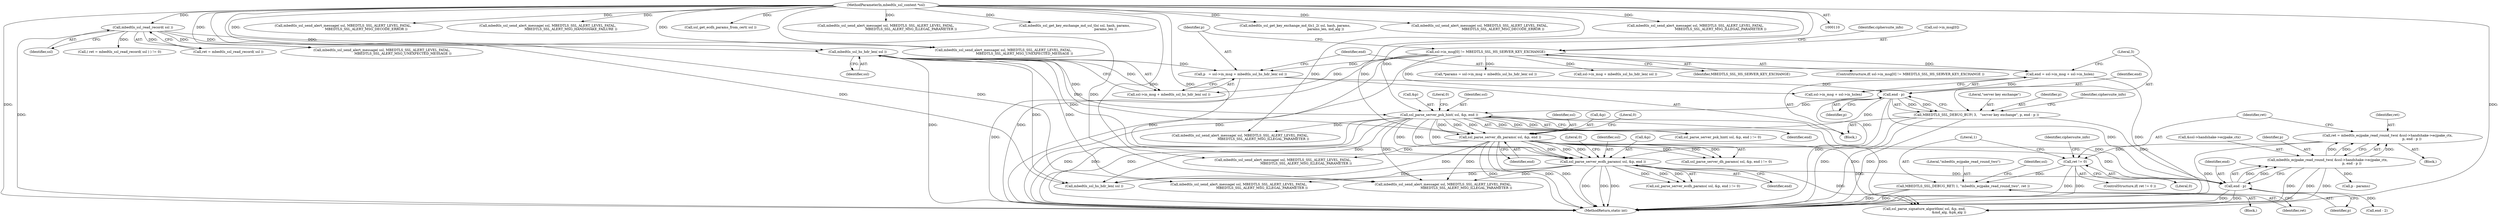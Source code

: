 digraph "0_mbedtls_027f84c69f4ef30c0693832a6c396ef19e563ca1@API" {
"1000425" [label="(Call,ret = mbedtls_ecjpake_read_round_two( &ssl->handshake->ecjpake_ctx,\n                                              p, end - p ))"];
"1000427" [label="(Call,mbedtls_ecjpake_read_round_two( &ssl->handshake->ecjpake_ctx,\n                                              p, end - p ))"];
"1000435" [label="(Call,end - p)"];
"1000401" [label="(Call,ssl_parse_server_ecdh_params( ssl, &p, end ))"];
"1000274" [label="(Call,mbedtls_ssl_hs_hdr_len( ssl ))"];
"1000205" [label="(Call,mbedtls_ssl_read_record( ssl ))"];
"1000111" [label="(MethodParameterIn,mbedtls_ssl_context *ssl)"];
"1000363" [label="(Call,ssl_parse_server_dh_params( ssl, &p, end ))"];
"1000319" [label="(Call,ssl_parse_server_psk_hint( ssl, &p, end ))"];
"1000289" [label="(Call,end - p)"];
"1000276" [label="(Call,end = ssl->in_msg + ssl->in_hslen)"];
"1000232" [label="(Call,ssl->in_msg[0] != MBEDTLS_SSL_HS_SERVER_KEY_EXCHANGE)"];
"1000268" [label="(Call,p   = ssl->in_msg + mbedtls_ssl_hs_hdr_len( ssl ))"];
"1000285" [label="(Call,MBEDTLS_SSL_DEBUG_BUF( 3,   \"server key exchange\", p, end - p ))"];
"1000439" [label="(Call,ret != 0)"];
"1000443" [label="(Call,MBEDTLS_SSL_DEBUG_RET( 1, \"mbedtls_ecjpake_read_round_two\", ret ))"];
"1000400" [label="(Call,ssl_parse_server_ecdh_params( ssl, &p, end ) != 0)"];
"1000438" [label="(ControlStructure,if( ret != 0 ))"];
"1000275" [label="(Identifier,ssl)"];
"1000443" [label="(Call,MBEDTLS_SSL_DEBUG_RET( 1, \"mbedtls_ecjpake_read_round_two\", ret ))"];
"1000277" [label="(Identifier,end)"];
"1000367" [label="(Identifier,end)"];
"1000203" [label="(Call,ret = mbedtls_ssl_read_record( ssl ))"];
"1000406" [label="(Literal,0)"];
"1000760" [label="(MethodReturn,static int)"];
"1000567" [label="(Call,end - 2)"];
"1000604" [label="(Call,mbedtls_ssl_send_alert_message( ssl, MBEDTLS_SSL_ALERT_LEVEL_FATAL,\n                                            MBEDTLS_SSL_ALERT_MSG_DECODE_ERROR ))"];
"1000442" [label="(Block,)"];
"1000364" [label="(Identifier,ssl)"];
"1000428" [label="(Call,&ssl->handshake->ecjpake_ctx)"];
"1000233" [label="(Call,ssl->in_msg[0])"];
"1000405" [label="(Identifier,end)"];
"1000362" [label="(Call,ssl_parse_server_dh_params( ssl, &p, end ) != 0)"];
"1000180" [label="(Call,mbedtls_ssl_send_alert_message( ssl, MBEDTLS_SSL_ALERT_LEVEL_FATAL,\n                                            MBEDTLS_SSL_ALERT_MSG_HANDSHAKE_FAILURE ))"];
"1000268" [label="(Call,p   = ssl->in_msg + mbedtls_ssl_hs_hdr_len( ssl ))"];
"1000434" [label="(Identifier,p)"];
"1000225" [label="(Call,mbedtls_ssl_send_alert_message( ssl, MBEDTLS_SSL_ALERT_LEVEL_FATAL,\n                                        MBEDTLS_SSL_ALERT_MSG_UNEXPECTED_MESSAGE ))"];
"1000172" [label="(Call,ssl_get_ecdh_params_from_cert( ssl ))"];
"1000426" [label="(Identifier,ret)"];
"1000270" [label="(Call,ssl->in_msg + mbedtls_ssl_hs_hdr_len( ssl ))"];
"1000329" [label="(Call,mbedtls_ssl_send_alert_message( ssl, MBEDTLS_SSL_ALERT_LEVEL_FATAL,\n                                            MBEDTLS_SSL_ALERT_MSG_ILLEGAL_PARAMETER ))"];
"1000324" [label="(Literal,0)"];
"1000286" [label="(Literal,3)"];
"1000424" [label="(Block,)"];
"1000513" [label="(Call,mbedtls_ssl_send_alert_message( ssl, MBEDTLS_SSL_ALERT_LEVEL_FATAL,\n                                                MBEDTLS_SSL_ALERT_MSG_ILLEGAL_PARAMETER ))"];
"1000625" [label="(Call,mbedtls_ssl_get_key_exchange_md_ssl_tls( ssl, hash, params,\n                                                           params_len ))"];
"1000439" [label="(Call,ret != 0)"];
"1000323" [label="(Identifier,end)"];
"1000446" [label="(Identifier,ret)"];
"1000437" [label="(Identifier,p)"];
"1000287" [label="(Literal,\"server key exchange\")"];
"1000232" [label="(Call,ssl->in_msg[0] != MBEDTLS_SSL_HS_SERVER_KEY_EXCHANGE)"];
"1000448" [label="(Identifier,ssl)"];
"1000427" [label="(Call,mbedtls_ecjpake_read_round_two( &ssl->handshake->ecjpake_ctx,\n                                              p, end - p ))"];
"1000444" [label="(Literal,1)"];
"1000440" [label="(Identifier,ret)"];
"1000285" [label="(Call,MBEDTLS_SSL_DEBUG_BUF( 3,   \"server key exchange\", p, end - p ))"];
"1000499" [label="(Call,ssl_parse_signature_algorithm( ssl, &p, end,\n                                               &md_alg, &pk_alg ))"];
"1000291" [label="(Identifier,p)"];
"1000476" [label="(Call,*params = ssl->in_msg + mbedtls_ssl_hs_hdr_len( ssl ))"];
"1000411" [label="(Call,mbedtls_ssl_send_alert_message( ssl, MBEDTLS_SSL_ALERT_LEVEL_FATAL,\n                                            MBEDTLS_SSL_ALERT_MSG_ILLEGAL_PARAMETER ))"];
"1000435" [label="(Call,end - p)"];
"1000447" [label="(Call,mbedtls_ssl_send_alert_message( ssl, MBEDTLS_SSL_ALERT_LEVEL_FATAL,\n                                            MBEDTLS_SSL_ALERT_MSG_ILLEGAL_PARAMETER ))"];
"1000647" [label="(Call,mbedtls_ssl_get_key_exchange_md_tls1_2( ssl, hash, params,\n                                                          params_len, md_alg ))"];
"1000269" [label="(Identifier,p)"];
"1000441" [label="(Literal,0)"];
"1000363" [label="(Call,ssl_parse_server_dh_params( ssl, &p, end ))"];
"1000318" [label="(Call,ssl_parse_server_psk_hint( ssl, &p, end ) != 0)"];
"1000244" [label="(Identifier,ciphersuite_info)"];
"1000478" [label="(Call,ssl->in_msg + mbedtls_ssl_hs_hdr_len( ssl ))"];
"1000290" [label="(Identifier,end)"];
"1000112" [label="(Block,)"];
"1000238" [label="(Identifier,MBEDTLS_SSL_HS_SERVER_KEY_EXCHANGE)"];
"1000445" [label="(Literal,\"mbedtls_ecjpake_read_round_two\")"];
"1000365" [label="(Call,&p)"];
"1000574" [label="(Call,mbedtls_ssl_send_alert_message( ssl, MBEDTLS_SSL_ALERT_LEVEL_FATAL,\n                                            MBEDTLS_SSL_ALERT_MSG_DECODE_ERROR ))"];
"1000401" [label="(Call,ssl_parse_server_ecdh_params( ssl, &p, end ))"];
"1000276" [label="(Call,end = ssl->in_msg + ssl->in_hslen)"];
"1000320" [label="(Identifier,ssl)"];
"1000262" [label="(Call,mbedtls_ssl_send_alert_message( ssl, MBEDTLS_SSL_ALERT_LEVEL_FATAL,\n                                        MBEDTLS_SSL_ALERT_MSG_UNEXPECTED_MESSAGE ))"];
"1000288" [label="(Identifier,p)"];
"1000289" [label="(Call,end - p)"];
"1000321" [label="(Call,&p)"];
"1000436" [label="(Identifier,end)"];
"1000368" [label="(Literal,0)"];
"1000296" [label="(Identifier,ciphersuite_info)"];
"1000205" [label="(Call,mbedtls_ssl_read_record( ssl ))"];
"1000402" [label="(Identifier,ssl)"];
"1000487" [label="(Call,p - params)"];
"1000528" [label="(Call,mbedtls_ssl_send_alert_message( ssl, MBEDTLS_SSL_ALERT_LEVEL_FATAL,\n                                                MBEDTLS_SSL_ALERT_MSG_ILLEGAL_PARAMETER ))"];
"1000111" [label="(MethodParameterIn,mbedtls_ssl_context *ssl)"];
"1000425" [label="(Call,ret = mbedtls_ecjpake_read_round_two( &ssl->handshake->ecjpake_ctx,\n                                              p, end - p ))"];
"1000231" [label="(ControlStructure,if( ssl->in_msg[0] != MBEDTLS_SSL_HS_SERVER_KEY_EXCHANGE ))"];
"1000373" [label="(Call,mbedtls_ssl_send_alert_message( ssl, MBEDTLS_SSL_ALERT_LEVEL_FATAL,\n                                            MBEDTLS_SSL_ALERT_MSG_ILLEGAL_PARAMETER ))"];
"1000206" [label="(Identifier,ssl)"];
"1000319" [label="(Call,ssl_parse_server_psk_hint( ssl, &p, end ))"];
"1000482" [label="(Call,mbedtls_ssl_hs_hdr_len( ssl ))"];
"1000278" [label="(Call,ssl->in_msg + ssl->in_hslen)"];
"1000462" [label="(Identifier,ciphersuite_info)"];
"1000202" [label="(Call,( ret = mbedtls_ssl_read_record( ssl ) ) != 0)"];
"1000403" [label="(Call,&p)"];
"1000274" [label="(Call,mbedtls_ssl_hs_hdr_len( ssl ))"];
"1000425" -> "1000424"  [label="AST: "];
"1000425" -> "1000427"  [label="CFG: "];
"1000426" -> "1000425"  [label="AST: "];
"1000427" -> "1000425"  [label="AST: "];
"1000440" -> "1000425"  [label="CFG: "];
"1000425" -> "1000760"  [label="DDG: "];
"1000427" -> "1000425"  [label="DDG: "];
"1000427" -> "1000425"  [label="DDG: "];
"1000427" -> "1000425"  [label="DDG: "];
"1000425" -> "1000439"  [label="DDG: "];
"1000427" -> "1000435"  [label="CFG: "];
"1000428" -> "1000427"  [label="AST: "];
"1000434" -> "1000427"  [label="AST: "];
"1000435" -> "1000427"  [label="AST: "];
"1000427" -> "1000760"  [label="DDG: "];
"1000427" -> "1000760"  [label="DDG: "];
"1000427" -> "1000760"  [label="DDG: "];
"1000435" -> "1000427"  [label="DDG: "];
"1000435" -> "1000427"  [label="DDG: "];
"1000427" -> "1000487"  [label="DDG: "];
"1000435" -> "1000437"  [label="CFG: "];
"1000436" -> "1000435"  [label="AST: "];
"1000437" -> "1000435"  [label="AST: "];
"1000435" -> "1000760"  [label="DDG: "];
"1000401" -> "1000435"  [label="DDG: "];
"1000289" -> "1000435"  [label="DDG: "];
"1000363" -> "1000435"  [label="DDG: "];
"1000319" -> "1000435"  [label="DDG: "];
"1000285" -> "1000435"  [label="DDG: "];
"1000435" -> "1000499"  [label="DDG: "];
"1000435" -> "1000567"  [label="DDG: "];
"1000401" -> "1000400"  [label="AST: "];
"1000401" -> "1000405"  [label="CFG: "];
"1000402" -> "1000401"  [label="AST: "];
"1000403" -> "1000401"  [label="AST: "];
"1000405" -> "1000401"  [label="AST: "];
"1000406" -> "1000401"  [label="CFG: "];
"1000401" -> "1000760"  [label="DDG: "];
"1000401" -> "1000760"  [label="DDG: "];
"1000401" -> "1000760"  [label="DDG: "];
"1000401" -> "1000400"  [label="DDG: "];
"1000401" -> "1000400"  [label="DDG: "];
"1000401" -> "1000400"  [label="DDG: "];
"1000274" -> "1000401"  [label="DDG: "];
"1000363" -> "1000401"  [label="DDG: "];
"1000363" -> "1000401"  [label="DDG: "];
"1000363" -> "1000401"  [label="DDG: "];
"1000319" -> "1000401"  [label="DDG: "];
"1000319" -> "1000401"  [label="DDG: "];
"1000319" -> "1000401"  [label="DDG: "];
"1000111" -> "1000401"  [label="DDG: "];
"1000289" -> "1000401"  [label="DDG: "];
"1000401" -> "1000411"  [label="DDG: "];
"1000401" -> "1000447"  [label="DDG: "];
"1000401" -> "1000482"  [label="DDG: "];
"1000401" -> "1000499"  [label="DDG: "];
"1000274" -> "1000270"  [label="AST: "];
"1000274" -> "1000275"  [label="CFG: "];
"1000275" -> "1000274"  [label="AST: "];
"1000270" -> "1000274"  [label="CFG: "];
"1000274" -> "1000760"  [label="DDG: "];
"1000274" -> "1000268"  [label="DDG: "];
"1000274" -> "1000270"  [label="DDG: "];
"1000205" -> "1000274"  [label="DDG: "];
"1000111" -> "1000274"  [label="DDG: "];
"1000274" -> "1000319"  [label="DDG: "];
"1000274" -> "1000363"  [label="DDG: "];
"1000274" -> "1000447"  [label="DDG: "];
"1000274" -> "1000482"  [label="DDG: "];
"1000205" -> "1000203"  [label="AST: "];
"1000205" -> "1000206"  [label="CFG: "];
"1000206" -> "1000205"  [label="AST: "];
"1000203" -> "1000205"  [label="CFG: "];
"1000205" -> "1000760"  [label="DDG: "];
"1000205" -> "1000202"  [label="DDG: "];
"1000205" -> "1000203"  [label="DDG: "];
"1000111" -> "1000205"  [label="DDG: "];
"1000205" -> "1000225"  [label="DDG: "];
"1000205" -> "1000262"  [label="DDG: "];
"1000111" -> "1000110"  [label="AST: "];
"1000111" -> "1000760"  [label="DDG: "];
"1000111" -> "1000172"  [label="DDG: "];
"1000111" -> "1000180"  [label="DDG: "];
"1000111" -> "1000225"  [label="DDG: "];
"1000111" -> "1000262"  [label="DDG: "];
"1000111" -> "1000319"  [label="DDG: "];
"1000111" -> "1000329"  [label="DDG: "];
"1000111" -> "1000363"  [label="DDG: "];
"1000111" -> "1000373"  [label="DDG: "];
"1000111" -> "1000411"  [label="DDG: "];
"1000111" -> "1000447"  [label="DDG: "];
"1000111" -> "1000482"  [label="DDG: "];
"1000111" -> "1000499"  [label="DDG: "];
"1000111" -> "1000513"  [label="DDG: "];
"1000111" -> "1000528"  [label="DDG: "];
"1000111" -> "1000574"  [label="DDG: "];
"1000111" -> "1000604"  [label="DDG: "];
"1000111" -> "1000625"  [label="DDG: "];
"1000111" -> "1000647"  [label="DDG: "];
"1000363" -> "1000362"  [label="AST: "];
"1000363" -> "1000367"  [label="CFG: "];
"1000364" -> "1000363"  [label="AST: "];
"1000365" -> "1000363"  [label="AST: "];
"1000367" -> "1000363"  [label="AST: "];
"1000368" -> "1000363"  [label="CFG: "];
"1000363" -> "1000760"  [label="DDG: "];
"1000363" -> "1000760"  [label="DDG: "];
"1000363" -> "1000760"  [label="DDG: "];
"1000363" -> "1000362"  [label="DDG: "];
"1000363" -> "1000362"  [label="DDG: "];
"1000363" -> "1000362"  [label="DDG: "];
"1000319" -> "1000363"  [label="DDG: "];
"1000319" -> "1000363"  [label="DDG: "];
"1000319" -> "1000363"  [label="DDG: "];
"1000289" -> "1000363"  [label="DDG: "];
"1000363" -> "1000373"  [label="DDG: "];
"1000363" -> "1000447"  [label="DDG: "];
"1000363" -> "1000482"  [label="DDG: "];
"1000363" -> "1000499"  [label="DDG: "];
"1000319" -> "1000318"  [label="AST: "];
"1000319" -> "1000323"  [label="CFG: "];
"1000320" -> "1000319"  [label="AST: "];
"1000321" -> "1000319"  [label="AST: "];
"1000323" -> "1000319"  [label="AST: "];
"1000324" -> "1000319"  [label="CFG: "];
"1000319" -> "1000760"  [label="DDG: "];
"1000319" -> "1000760"  [label="DDG: "];
"1000319" -> "1000760"  [label="DDG: "];
"1000319" -> "1000318"  [label="DDG: "];
"1000319" -> "1000318"  [label="DDG: "];
"1000319" -> "1000318"  [label="DDG: "];
"1000289" -> "1000319"  [label="DDG: "];
"1000319" -> "1000329"  [label="DDG: "];
"1000319" -> "1000447"  [label="DDG: "];
"1000319" -> "1000482"  [label="DDG: "];
"1000319" -> "1000499"  [label="DDG: "];
"1000289" -> "1000285"  [label="AST: "];
"1000289" -> "1000291"  [label="CFG: "];
"1000290" -> "1000289"  [label="AST: "];
"1000291" -> "1000289"  [label="AST: "];
"1000285" -> "1000289"  [label="CFG: "];
"1000289" -> "1000760"  [label="DDG: "];
"1000289" -> "1000285"  [label="DDG: "];
"1000289" -> "1000285"  [label="DDG: "];
"1000276" -> "1000289"  [label="DDG: "];
"1000268" -> "1000289"  [label="DDG: "];
"1000276" -> "1000112"  [label="AST: "];
"1000276" -> "1000278"  [label="CFG: "];
"1000277" -> "1000276"  [label="AST: "];
"1000278" -> "1000276"  [label="AST: "];
"1000286" -> "1000276"  [label="CFG: "];
"1000276" -> "1000760"  [label="DDG: "];
"1000232" -> "1000276"  [label="DDG: "];
"1000232" -> "1000231"  [label="AST: "];
"1000232" -> "1000238"  [label="CFG: "];
"1000233" -> "1000232"  [label="AST: "];
"1000238" -> "1000232"  [label="AST: "];
"1000244" -> "1000232"  [label="CFG: "];
"1000269" -> "1000232"  [label="CFG: "];
"1000232" -> "1000760"  [label="DDG: "];
"1000232" -> "1000760"  [label="DDG: "];
"1000232" -> "1000760"  [label="DDG: "];
"1000232" -> "1000268"  [label="DDG: "];
"1000232" -> "1000270"  [label="DDG: "];
"1000232" -> "1000278"  [label="DDG: "];
"1000232" -> "1000476"  [label="DDG: "];
"1000232" -> "1000478"  [label="DDG: "];
"1000268" -> "1000112"  [label="AST: "];
"1000268" -> "1000270"  [label="CFG: "];
"1000269" -> "1000268"  [label="AST: "];
"1000270" -> "1000268"  [label="AST: "];
"1000277" -> "1000268"  [label="CFG: "];
"1000268" -> "1000760"  [label="DDG: "];
"1000285" -> "1000112"  [label="AST: "];
"1000286" -> "1000285"  [label="AST: "];
"1000287" -> "1000285"  [label="AST: "];
"1000288" -> "1000285"  [label="AST: "];
"1000296" -> "1000285"  [label="CFG: "];
"1000285" -> "1000760"  [label="DDG: "];
"1000285" -> "1000760"  [label="DDG: "];
"1000285" -> "1000760"  [label="DDG: "];
"1000439" -> "1000438"  [label="AST: "];
"1000439" -> "1000441"  [label="CFG: "];
"1000440" -> "1000439"  [label="AST: "];
"1000441" -> "1000439"  [label="AST: "];
"1000444" -> "1000439"  [label="CFG: "];
"1000462" -> "1000439"  [label="CFG: "];
"1000439" -> "1000760"  [label="DDG: "];
"1000439" -> "1000760"  [label="DDG: "];
"1000439" -> "1000443"  [label="DDG: "];
"1000443" -> "1000442"  [label="AST: "];
"1000443" -> "1000446"  [label="CFG: "];
"1000444" -> "1000443"  [label="AST: "];
"1000445" -> "1000443"  [label="AST: "];
"1000446" -> "1000443"  [label="AST: "];
"1000448" -> "1000443"  [label="CFG: "];
"1000443" -> "1000760"  [label="DDG: "];
"1000443" -> "1000760"  [label="DDG: "];
}

